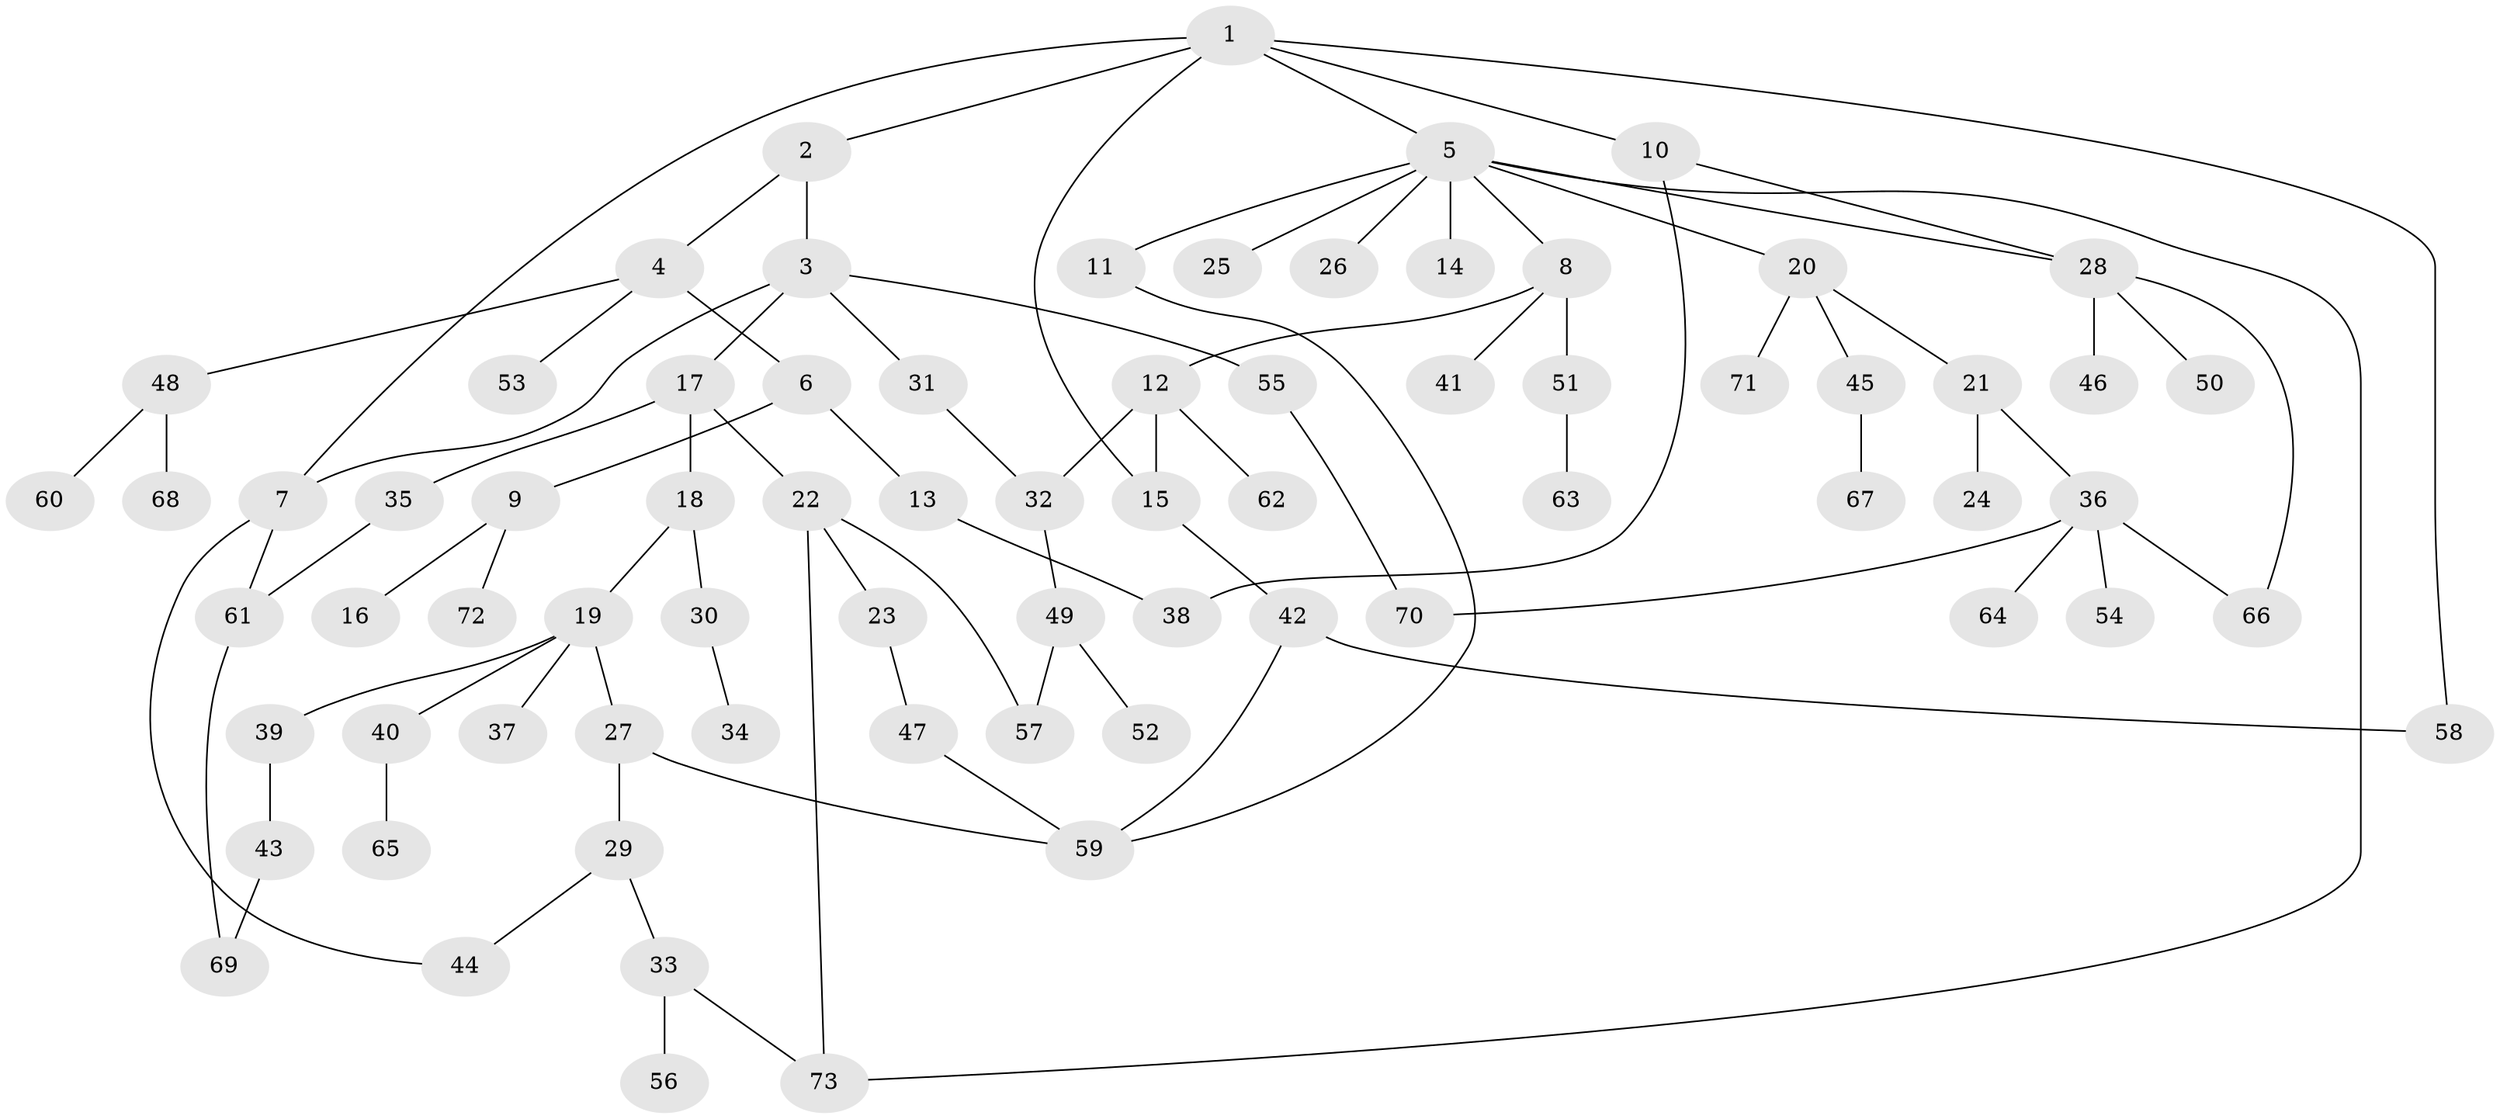 // Generated by graph-tools (version 1.1) at 2025/10/02/27/25 16:10:54]
// undirected, 73 vertices, 89 edges
graph export_dot {
graph [start="1"]
  node [color=gray90,style=filled];
  1;
  2;
  3;
  4;
  5;
  6;
  7;
  8;
  9;
  10;
  11;
  12;
  13;
  14;
  15;
  16;
  17;
  18;
  19;
  20;
  21;
  22;
  23;
  24;
  25;
  26;
  27;
  28;
  29;
  30;
  31;
  32;
  33;
  34;
  35;
  36;
  37;
  38;
  39;
  40;
  41;
  42;
  43;
  44;
  45;
  46;
  47;
  48;
  49;
  50;
  51;
  52;
  53;
  54;
  55;
  56;
  57;
  58;
  59;
  60;
  61;
  62;
  63;
  64;
  65;
  66;
  67;
  68;
  69;
  70;
  71;
  72;
  73;
  1 -- 2;
  1 -- 5;
  1 -- 10;
  1 -- 58;
  1 -- 7;
  1 -- 15;
  2 -- 3;
  2 -- 4;
  3 -- 7;
  3 -- 17;
  3 -- 31;
  3 -- 55;
  4 -- 6;
  4 -- 48;
  4 -- 53;
  5 -- 8;
  5 -- 11;
  5 -- 14;
  5 -- 20;
  5 -- 25;
  5 -- 26;
  5 -- 73;
  5 -- 28;
  6 -- 9;
  6 -- 13;
  7 -- 61;
  7 -- 44;
  8 -- 12;
  8 -- 41;
  8 -- 51;
  9 -- 16;
  9 -- 72;
  10 -- 28;
  10 -- 38;
  11 -- 59;
  12 -- 15;
  12 -- 62;
  12 -- 32;
  13 -- 38;
  15 -- 42;
  17 -- 18;
  17 -- 22;
  17 -- 35;
  18 -- 19;
  18 -- 30;
  19 -- 27;
  19 -- 37;
  19 -- 39;
  19 -- 40;
  20 -- 21;
  20 -- 45;
  20 -- 71;
  21 -- 24;
  21 -- 36;
  22 -- 23;
  22 -- 73;
  22 -- 57;
  23 -- 47;
  27 -- 29;
  27 -- 59;
  28 -- 46;
  28 -- 50;
  28 -- 66;
  29 -- 33;
  29 -- 44;
  30 -- 34;
  31 -- 32;
  32 -- 49;
  33 -- 56;
  33 -- 73;
  35 -- 61;
  36 -- 54;
  36 -- 64;
  36 -- 66;
  36 -- 70;
  39 -- 43;
  40 -- 65;
  42 -- 58;
  42 -- 59;
  43 -- 69;
  45 -- 67;
  47 -- 59;
  48 -- 60;
  48 -- 68;
  49 -- 52;
  49 -- 57;
  51 -- 63;
  55 -- 70;
  61 -- 69;
}

